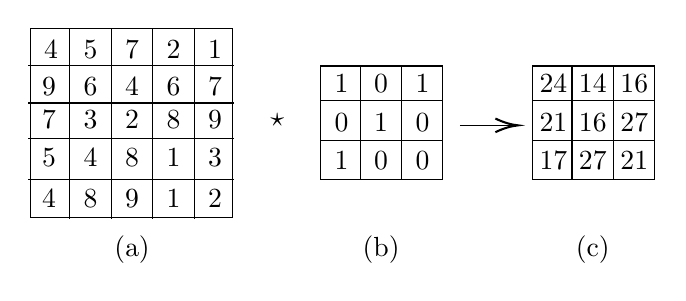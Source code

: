\begin{tikzpicture}[x=0.75pt,y=0.75pt,yscale=-1,xscale=1]
%uncomment if require: \path (0,300); %set diagram left start at 0, and has height of 300

%Shape: Rectangle [id:dp4124655364237044] 
\draw   (81,73.4) -- (178.5,73.4) -- (178.5,164.2) -- (81,164.2) -- cycle ;
%Straight Lines [id:da5717820737331014] 
\draw    (80,91.2) -- (179,91.2) ;


%Straight Lines [id:da5357013588295783] 
\draw    (80,109.2) -- (179,109.2) ;


%Straight Lines [id:da8058766641451298] 
\draw    (80,126.2) -- (179,126.2) ;


%Straight Lines [id:da20894207909875928] 
\draw    (80,146.2) -- (179,146.2) ;


%Straight Lines [id:da008961093211080629] 
\draw    (100,73.2) -- (100,165.2) ;


%Straight Lines [id:da09374540228254458] 
\draw    (120,73.2) -- (120,165.2) ;


%Straight Lines [id:da021105487657136823] 
\draw    (140,73.2) -- (140,165.2) ;


%Straight Lines [id:da025913620604082643] 
\draw    (160,73.2) -- (160,165.2) ;


%Shape: Rectangle [id:dp6828711783726085] 
\draw   (81,73.4) -- (139.75,73.4) -- (139.75,126.5) -- (81,126.5) -- cycle ;
%Shape: Rectangle [id:dp014161596386326858] 
\draw   (221,91.4) -- (279.75,91.4) -- (279.75,146) -- (221,146) -- cycle ;
%Straight Lines [id:da7023749521270584] 
\draw    (221,108.2) -- (280,108.2) ;


%Straight Lines [id:da3146088086098686] 
\draw    (221,127.2) -- (280,127.2) ;


%Straight Lines [id:da687537562607798] 
\draw    (240,91.2) -- (240,146.2) ;


%Straight Lines [id:da18633362782773055] 
\draw    (260,91.2) -- (260,146.2) ;


%Shape: Rectangle [id:dp614960235310106] 
\draw   (323,91.4) -- (381.75,91.4) -- (381.75,146) -- (323,146) -- cycle ;
%Straight Lines [id:da6797284056473785] 
\draw    (323,108.2) -- (382,108.2) ;


%Straight Lines [id:da6611660244790465] 
\draw    (323,127.2) -- (382,127.2) ;


%Straight Lines [id:da5556314631783001] 
\draw    (342,91.2) -- (342,146.2) ;


%Straight Lines [id:da6718669591948201] 
\draw    (362,91.2) -- (362,146.2) ;


%Straight Lines [id:da9233327997133625] 
\draw    (288,120) -- (314,120) ;
\draw [shift={(316,120)}, rotate = 180] [color={rgb, 255:red, 0; green, 0; blue, 0 }  ][line width=0.75]    (10.93,-3.29) .. controls (6.95,-1.4) and (3.31,-0.3) .. (0,0) .. controls (3.31,0.3) and (6.95,1.4) .. (10.93,3.29)   ;


% Text Node
\draw (91,83.4) node  [align=left] {4};
% Text Node
\draw (110,83.4) node  [align=left] {5};
% Text Node
\draw (130,83.4) node  [align=left] {7};
% Text Node
\draw (150,83.4) node  [align=left] {2};
% Text Node
\draw (170,83.4) node  [align=left] {1};
% Text Node
\draw (90,101.4) node  [align=left] {9};
% Text Node
\draw (110,101.4) node  [align=left] {6};
% Text Node
\draw (130,101.4) node  [align=left] {4};
% Text Node
\draw (150,101.4) node  [align=left] {6};
% Text Node
\draw (170,101.4) node  [align=left] {7};
% Text Node
\draw (90,117.4) node  [align=left] {7};
% Text Node
\draw (110,117.4) node  [align=left] {3};
% Text Node
\draw (130,117.4) node  [align=left] {2};
% Text Node
\draw (150,117.4) node  [align=left] {8};
% Text Node
\draw (170,117.4) node  [align=left] {9};
% Text Node
\draw (90,135.4) node  [align=left] {5};
% Text Node
\draw (90,155.4) node  [align=left] {4};
% Text Node
\draw (110,135.4) node  [align=left] {4};
% Text Node
\draw (130,135.4) node  [align=left] {8};
% Text Node
\draw (150,135.4) node  [align=left] {1};
% Text Node
\draw (170,135.4) node  [align=left] {3};
% Text Node
\draw (110,155.4) node  [align=left] {8};
% Text Node
\draw (130,155.4) node  [align=left] {9};
% Text Node
\draw (150,155.4) node  [align=left] {1};
% Text Node
\draw (170,155.4) node  [align=left] {2};
% Text Node
\draw (231,99.9) node  [align=left] {1};
% Text Node
\draw (250,99.9) node  [align=left] {0};
% Text Node
\draw (270,99.9) node  [align=left] {1};
% Text Node
\draw (231,118.9) node  [align=left] {0};
% Text Node
\draw (250,118.9) node  [align=left] {1};
% Text Node
\draw (270,118.9) node  [align=left] {0};
% Text Node
\draw (231,136.9) node  [align=left] {1};
% Text Node
\draw (250,136.9) node  [align=left] {0};
% Text Node
\draw (270,136.9) node  [align=left] {0};
% Text Node
\draw (200,117.33) node  [align=left] {$\displaystyle \star $};
% Text Node
\draw (333,99.9) node  [align=left] {24};
% Text Node
\draw (352,99.9) node  [align=left] {14};
% Text Node
\draw (372,99.9) node  [align=left] {16};
% Text Node
\draw (333,118.9) node  [align=left] {21};
% Text Node
\draw (352,118.9) node  [align=left] {16};
% Text Node
\draw (372,118.9) node  [align=left] {27};
% Text Node
\draw (333,136.9) node  [align=left] {17};
% Text Node
\draw (352,136.9) node  [align=left] {27};
% Text Node
\draw (372,136.9) node  [align=left] {21};
% Text Node
\draw (130,180) node  [align=left] {(a)};
% Text Node
\draw (250,180) node  [align=left] {(b)};
% Text Node
\draw (352,180) node  [align=left] {(c)};


\end{tikzpicture}
